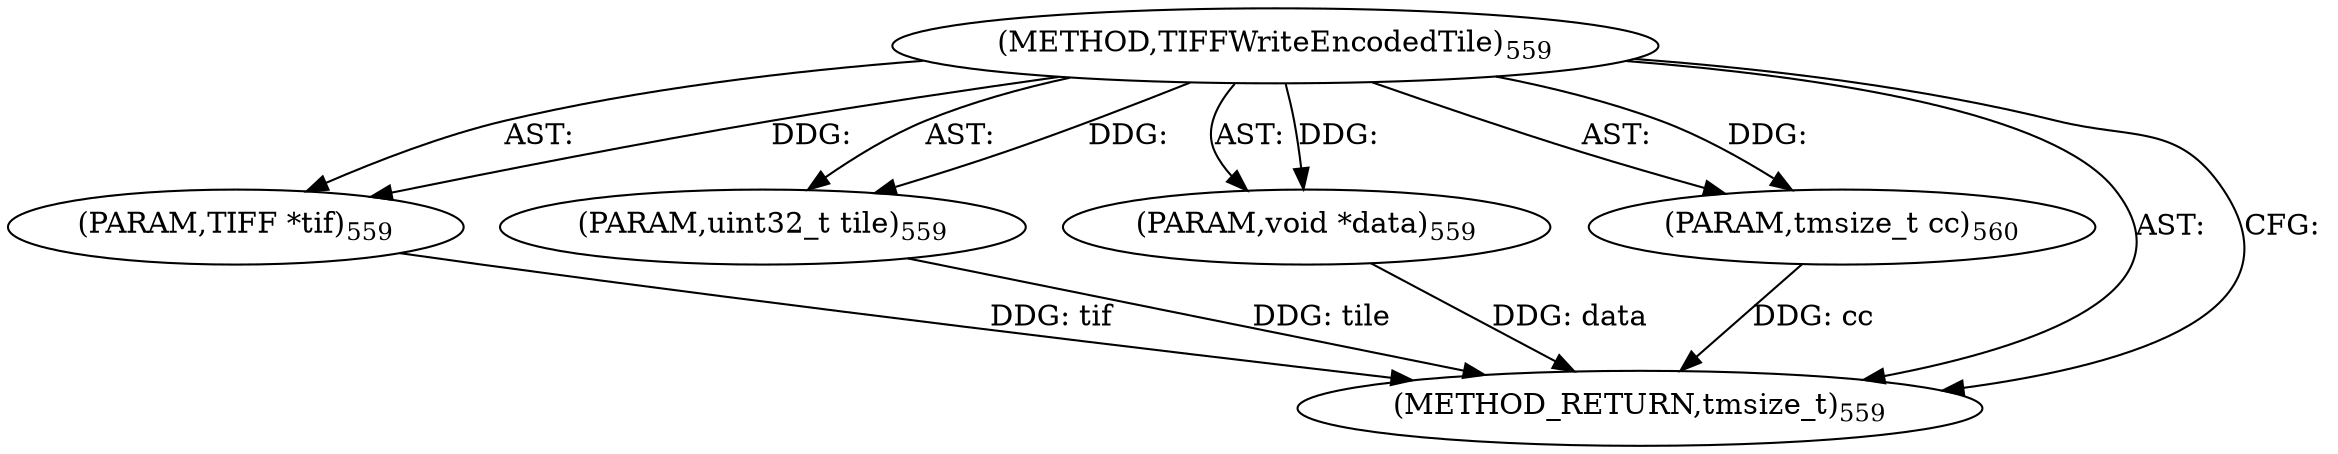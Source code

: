 digraph "TIFFWriteEncodedTile" {  
"9182" [label = <(METHOD,TIFFWriteEncodedTile)<SUB>559</SUB>> ]
"9183" [label = <(PARAM,TIFF *tif)<SUB>559</SUB>> ]
"9184" [label = <(PARAM,uint32_t tile)<SUB>559</SUB>> ]
"9185" [label = <(PARAM,void *data)<SUB>559</SUB>> ]
"9186" [label = <(PARAM,tmsize_t cc)<SUB>560</SUB>> ]
"9187" [label = <(METHOD_RETURN,tmsize_t)<SUB>559</SUB>> ]
  "9182" -> "9183"  [ label = "AST: "] 
  "9182" -> "9184"  [ label = "AST: "] 
  "9182" -> "9185"  [ label = "AST: "] 
  "9182" -> "9186"  [ label = "AST: "] 
  "9182" -> "9187"  [ label = "AST: "] 
  "9182" -> "9187"  [ label = "CFG: "] 
  "9183" -> "9187"  [ label = "DDG: tif"] 
  "9184" -> "9187"  [ label = "DDG: tile"] 
  "9185" -> "9187"  [ label = "DDG: data"] 
  "9186" -> "9187"  [ label = "DDG: cc"] 
  "9182" -> "9183"  [ label = "DDG: "] 
  "9182" -> "9184"  [ label = "DDG: "] 
  "9182" -> "9185"  [ label = "DDG: "] 
  "9182" -> "9186"  [ label = "DDG: "] 
}
